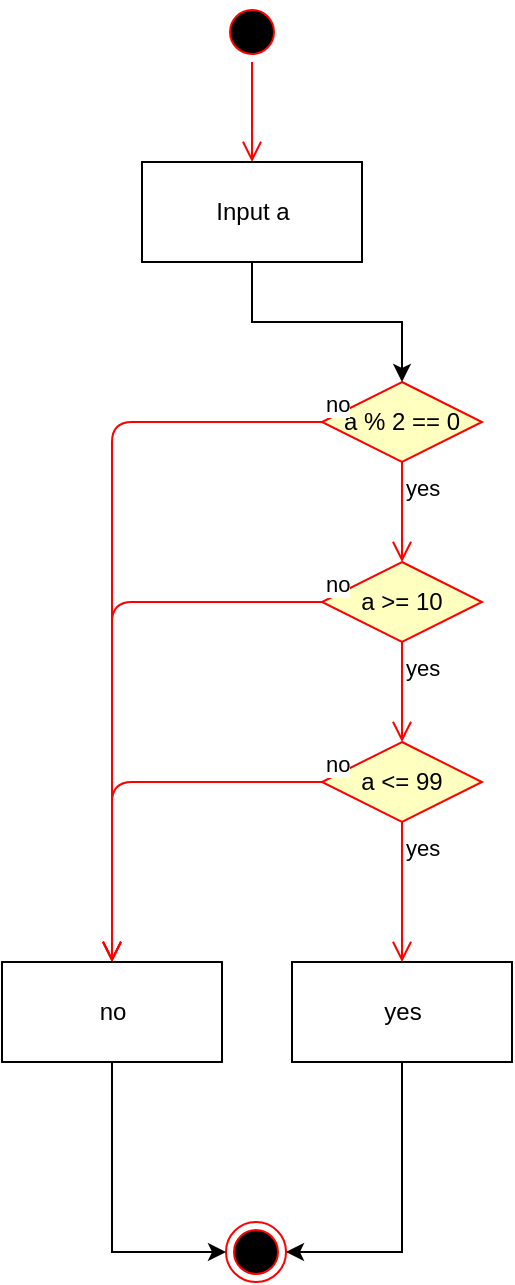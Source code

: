 <mxfile version="15.1.0" type="github">
  <diagram id="DXFs40pIUMXJ9zdgr7qA" name="Page-1">
    <mxGraphModel dx="1422" dy="757" grid="1" gridSize="10" guides="1" tooltips="1" connect="1" arrows="1" fold="1" page="1" pageScale="1" pageWidth="690" pageHeight="980" math="0" shadow="0">
      <root>
        <mxCell id="0" />
        <mxCell id="1" parent="0" />
        <mxCell id="UE5eSIZZGUVykJdsc9LJ-1" value="" style="ellipse;html=1;shape=startState;fillColor=#000000;strokeColor=#ff0000;" vertex="1" parent="1">
          <mxGeometry x="328" y="60" width="30" height="30" as="geometry" />
        </mxCell>
        <mxCell id="UE5eSIZZGUVykJdsc9LJ-2" value="" style="edgeStyle=orthogonalEdgeStyle;html=1;verticalAlign=bottom;endArrow=open;endSize=8;strokeColor=#ff0000;entryX=0.5;entryY=0;entryDx=0;entryDy=0;" edge="1" source="UE5eSIZZGUVykJdsc9LJ-1" parent="1" target="UE5eSIZZGUVykJdsc9LJ-8">
          <mxGeometry relative="1" as="geometry">
            <mxPoint x="273" y="160" as="targetPoint" />
          </mxGeometry>
        </mxCell>
        <mxCell id="UE5eSIZZGUVykJdsc9LJ-3" value="" style="ellipse;html=1;shape=endState;fillColor=#000000;strokeColor=#ff0000;" vertex="1" parent="1">
          <mxGeometry x="330" y="670" width="30" height="30" as="geometry" />
        </mxCell>
        <mxCell id="UE5eSIZZGUVykJdsc9LJ-4" value="a % 2 == 0" style="rhombus;whiteSpace=wrap;html=1;fillColor=#ffffc0;strokeColor=#ff0000;" vertex="1" parent="1">
          <mxGeometry x="378" y="250" width="80" height="40" as="geometry" />
        </mxCell>
        <mxCell id="UE5eSIZZGUVykJdsc9LJ-5" value="no" style="edgeStyle=orthogonalEdgeStyle;html=1;align=left;verticalAlign=bottom;endArrow=open;endSize=8;strokeColor=#ff0000;entryX=0.5;entryY=0;entryDx=0;entryDy=0;" edge="1" source="UE5eSIZZGUVykJdsc9LJ-4" parent="1" target="UE5eSIZZGUVykJdsc9LJ-7">
          <mxGeometry x="-1" relative="1" as="geometry">
            <mxPoint x="288" y="340" as="targetPoint" />
          </mxGeometry>
        </mxCell>
        <mxCell id="UE5eSIZZGUVykJdsc9LJ-6" value="yes" style="edgeStyle=orthogonalEdgeStyle;html=1;align=left;verticalAlign=top;endArrow=open;endSize=8;strokeColor=#ff0000;entryX=0.5;entryY=0;entryDx=0;entryDy=0;" edge="1" source="UE5eSIZZGUVykJdsc9LJ-4" parent="1" target="UE5eSIZZGUVykJdsc9LJ-10">
          <mxGeometry x="-1" relative="1" as="geometry">
            <mxPoint x="418" y="350" as="targetPoint" />
          </mxGeometry>
        </mxCell>
        <mxCell id="UE5eSIZZGUVykJdsc9LJ-22" style="edgeStyle=orthogonalEdgeStyle;rounded=0;orthogonalLoop=1;jettySize=auto;html=1;exitX=0.5;exitY=1;exitDx=0;exitDy=0;entryX=0;entryY=0.5;entryDx=0;entryDy=0;" edge="1" parent="1" source="UE5eSIZZGUVykJdsc9LJ-7" target="UE5eSIZZGUVykJdsc9LJ-3">
          <mxGeometry relative="1" as="geometry">
            <mxPoint x="273" y="770" as="targetPoint" />
          </mxGeometry>
        </mxCell>
        <mxCell id="UE5eSIZZGUVykJdsc9LJ-7" value="no" style="html=1;" vertex="1" parent="1">
          <mxGeometry x="218" y="540" width="110" height="50" as="geometry" />
        </mxCell>
        <mxCell id="UE5eSIZZGUVykJdsc9LJ-23" style="edgeStyle=orthogonalEdgeStyle;rounded=0;orthogonalLoop=1;jettySize=auto;html=1;exitX=0.5;exitY=1;exitDx=0;exitDy=0;entryX=0.5;entryY=0;entryDx=0;entryDy=0;" edge="1" parent="1" source="UE5eSIZZGUVykJdsc9LJ-8" target="UE5eSIZZGUVykJdsc9LJ-4">
          <mxGeometry relative="1" as="geometry" />
        </mxCell>
        <mxCell id="UE5eSIZZGUVykJdsc9LJ-8" value="Input a" style="html=1;" vertex="1" parent="1">
          <mxGeometry x="288" y="140" width="110" height="50" as="geometry" />
        </mxCell>
        <mxCell id="UE5eSIZZGUVykJdsc9LJ-10" value="a &amp;gt;= 10" style="rhombus;whiteSpace=wrap;html=1;fillColor=#ffffc0;strokeColor=#ff0000;" vertex="1" parent="1">
          <mxGeometry x="378" y="340" width="80" height="40" as="geometry" />
        </mxCell>
        <mxCell id="UE5eSIZZGUVykJdsc9LJ-11" value="no" style="edgeStyle=orthogonalEdgeStyle;html=1;align=left;verticalAlign=bottom;endArrow=open;endSize=8;strokeColor=#ff0000;entryX=0.5;entryY=0;entryDx=0;entryDy=0;" edge="1" source="UE5eSIZZGUVykJdsc9LJ-10" parent="1" target="UE5eSIZZGUVykJdsc9LJ-7">
          <mxGeometry x="-1" relative="1" as="geometry">
            <mxPoint x="558" y="375" as="targetPoint" />
          </mxGeometry>
        </mxCell>
        <mxCell id="UE5eSIZZGUVykJdsc9LJ-12" value="yes" style="edgeStyle=orthogonalEdgeStyle;html=1;align=left;verticalAlign=top;endArrow=open;endSize=8;strokeColor=#ff0000;entryX=0.5;entryY=0;entryDx=0;entryDy=0;" edge="1" source="UE5eSIZZGUVykJdsc9LJ-10" parent="1" target="UE5eSIZZGUVykJdsc9LJ-17">
          <mxGeometry x="-1" relative="1" as="geometry">
            <mxPoint x="418" y="560" as="targetPoint" />
          </mxGeometry>
        </mxCell>
        <mxCell id="UE5eSIZZGUVykJdsc9LJ-16" style="edgeStyle=orthogonalEdgeStyle;rounded=0;orthogonalLoop=1;jettySize=auto;html=1;exitX=0.5;exitY=1;exitDx=0;exitDy=0;entryX=1;entryY=0.5;entryDx=0;entryDy=0;" edge="1" parent="1" source="UE5eSIZZGUVykJdsc9LJ-13" target="UE5eSIZZGUVykJdsc9LJ-3">
          <mxGeometry relative="1" as="geometry">
            <mxPoint x="288" y="785" as="targetPoint" />
          </mxGeometry>
        </mxCell>
        <mxCell id="UE5eSIZZGUVykJdsc9LJ-13" value="yes" style="html=1;" vertex="1" parent="1">
          <mxGeometry x="363" y="540" width="110" height="50" as="geometry" />
        </mxCell>
        <mxCell id="UE5eSIZZGUVykJdsc9LJ-17" value="a &amp;lt;= 99" style="rhombus;whiteSpace=wrap;html=1;fillColor=#ffffc0;strokeColor=#ff0000;" vertex="1" parent="1">
          <mxGeometry x="378" y="430" width="80" height="40" as="geometry" />
        </mxCell>
        <mxCell id="UE5eSIZZGUVykJdsc9LJ-18" value="no" style="edgeStyle=orthogonalEdgeStyle;html=1;align=left;verticalAlign=bottom;endArrow=open;endSize=8;strokeColor=#ff0000;entryX=0.5;entryY=0;entryDx=0;entryDy=0;" edge="1" source="UE5eSIZZGUVykJdsc9LJ-17" parent="1" target="UE5eSIZZGUVykJdsc9LJ-7">
          <mxGeometry x="-1" relative="1" as="geometry">
            <mxPoint x="558" y="460" as="targetPoint" />
          </mxGeometry>
        </mxCell>
        <mxCell id="UE5eSIZZGUVykJdsc9LJ-19" value="yes" style="edgeStyle=orthogonalEdgeStyle;html=1;align=left;verticalAlign=top;endArrow=open;endSize=8;strokeColor=#ff0000;entryX=0.5;entryY=0;entryDx=0;entryDy=0;" edge="1" source="UE5eSIZZGUVykJdsc9LJ-17" parent="1" target="UE5eSIZZGUVykJdsc9LJ-13">
          <mxGeometry x="-1" relative="1" as="geometry">
            <mxPoint x="338" y="530" as="targetPoint" />
          </mxGeometry>
        </mxCell>
      </root>
    </mxGraphModel>
  </diagram>
</mxfile>
